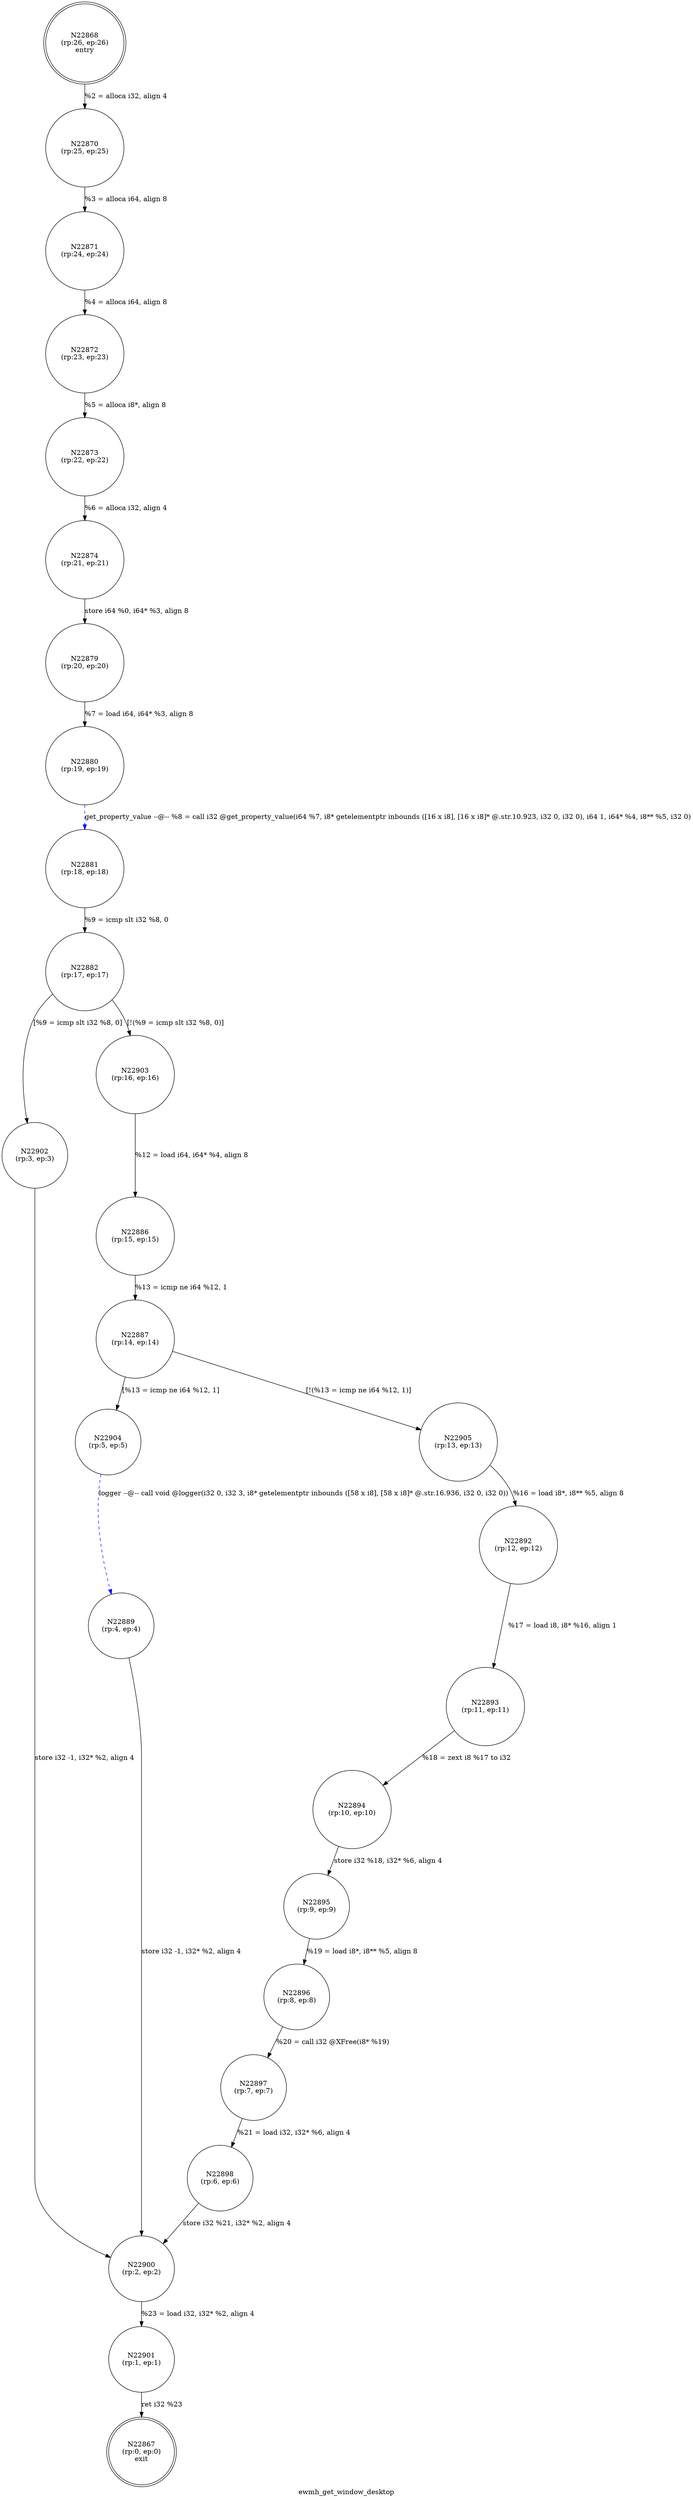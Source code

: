 digraph ewmh_get_window_desktop {
label="ewmh_get_window_desktop"
22867 [label="N22867\n(rp:0, ep:0)\nexit", shape="doublecircle"]
22868 [label="N22868\n(rp:26, ep:26)\nentry", shape="doublecircle"]
22868 -> 22870 [label="%2 = alloca i32, align 4"]
22870 [label="N22870\n(rp:25, ep:25)", shape="circle"]
22870 -> 22871 [label="%3 = alloca i64, align 8"]
22871 [label="N22871\n(rp:24, ep:24)", shape="circle"]
22871 -> 22872 [label="%4 = alloca i64, align 8"]
22872 [label="N22872\n(rp:23, ep:23)", shape="circle"]
22872 -> 22873 [label="%5 = alloca i8*, align 8"]
22873 [label="N22873\n(rp:22, ep:22)", shape="circle"]
22873 -> 22874 [label="%6 = alloca i32, align 4"]
22874 [label="N22874\n(rp:21, ep:21)", shape="circle"]
22874 -> 22879 [label="store i64 %0, i64* %3, align 8"]
22879 [label="N22879\n(rp:20, ep:20)", shape="circle"]
22879 -> 22880 [label="%7 = load i64, i64* %3, align 8"]
22880 [label="N22880\n(rp:19, ep:19)", shape="circle"]
22880 -> 22881 [label="get_property_value --@-- %8 = call i32 @get_property_value(i64 %7, i8* getelementptr inbounds ([16 x i8], [16 x i8]* @.str.10.923, i32 0, i32 0), i64 1, i64* %4, i8** %5, i32 0)", style="dashed", color="blue"]
22881 [label="N22881\n(rp:18, ep:18)", shape="circle"]
22881 -> 22882 [label="%9 = icmp slt i32 %8, 0"]
22882 [label="N22882\n(rp:17, ep:17)", shape="circle"]
22882 -> 22902 [label="[%9 = icmp slt i32 %8, 0]"]
22882 -> 22903 [label="[!(%9 = icmp slt i32 %8, 0)]"]
22886 [label="N22886\n(rp:15, ep:15)", shape="circle"]
22886 -> 22887 [label="%13 = icmp ne i64 %12, 1"]
22887 [label="N22887\n(rp:14, ep:14)", shape="circle"]
22887 -> 22904 [label="[%13 = icmp ne i64 %12, 1]"]
22887 -> 22905 [label="[!(%13 = icmp ne i64 %12, 1)]"]
22889 [label="N22889\n(rp:4, ep:4)", shape="circle"]
22889 -> 22900 [label="store i32 -1, i32* %2, align 4"]
22892 [label="N22892\n(rp:12, ep:12)", shape="circle"]
22892 -> 22893 [label="%17 = load i8, i8* %16, align 1"]
22893 [label="N22893\n(rp:11, ep:11)", shape="circle"]
22893 -> 22894 [label="%18 = zext i8 %17 to i32"]
22894 [label="N22894\n(rp:10, ep:10)", shape="circle"]
22894 -> 22895 [label="store i32 %18, i32* %6, align 4"]
22895 [label="N22895\n(rp:9, ep:9)", shape="circle"]
22895 -> 22896 [label="%19 = load i8*, i8** %5, align 8"]
22896 [label="N22896\n(rp:8, ep:8)", shape="circle"]
22896 -> 22897 [label="%20 = call i32 @XFree(i8* %19)"]
22897 [label="N22897\n(rp:7, ep:7)", shape="circle"]
22897 -> 22898 [label="%21 = load i32, i32* %6, align 4"]
22898 [label="N22898\n(rp:6, ep:6)", shape="circle"]
22898 -> 22900 [label="store i32 %21, i32* %2, align 4"]
22900 [label="N22900\n(rp:2, ep:2)", shape="circle"]
22900 -> 22901 [label="%23 = load i32, i32* %2, align 4"]
22901 [label="N22901\n(rp:1, ep:1)", shape="circle"]
22901 -> 22867 [label="ret i32 %23"]
22902 [label="N22902\n(rp:3, ep:3)", shape="circle"]
22902 -> 22900 [label="store i32 -1, i32* %2, align 4"]
22903 [label="N22903\n(rp:16, ep:16)", shape="circle"]
22903 -> 22886 [label="%12 = load i64, i64* %4, align 8"]
22904 [label="N22904\n(rp:5, ep:5)", shape="circle"]
22904 -> 22889 [label="logger --@-- call void @logger(i32 0, i32 3, i8* getelementptr inbounds ([58 x i8], [58 x i8]* @.str.16.936, i32 0, i32 0))", style="dashed", color="blue"]
22905 [label="N22905\n(rp:13, ep:13)", shape="circle"]
22905 -> 22892 [label="%16 = load i8*, i8** %5, align 8"]
}
